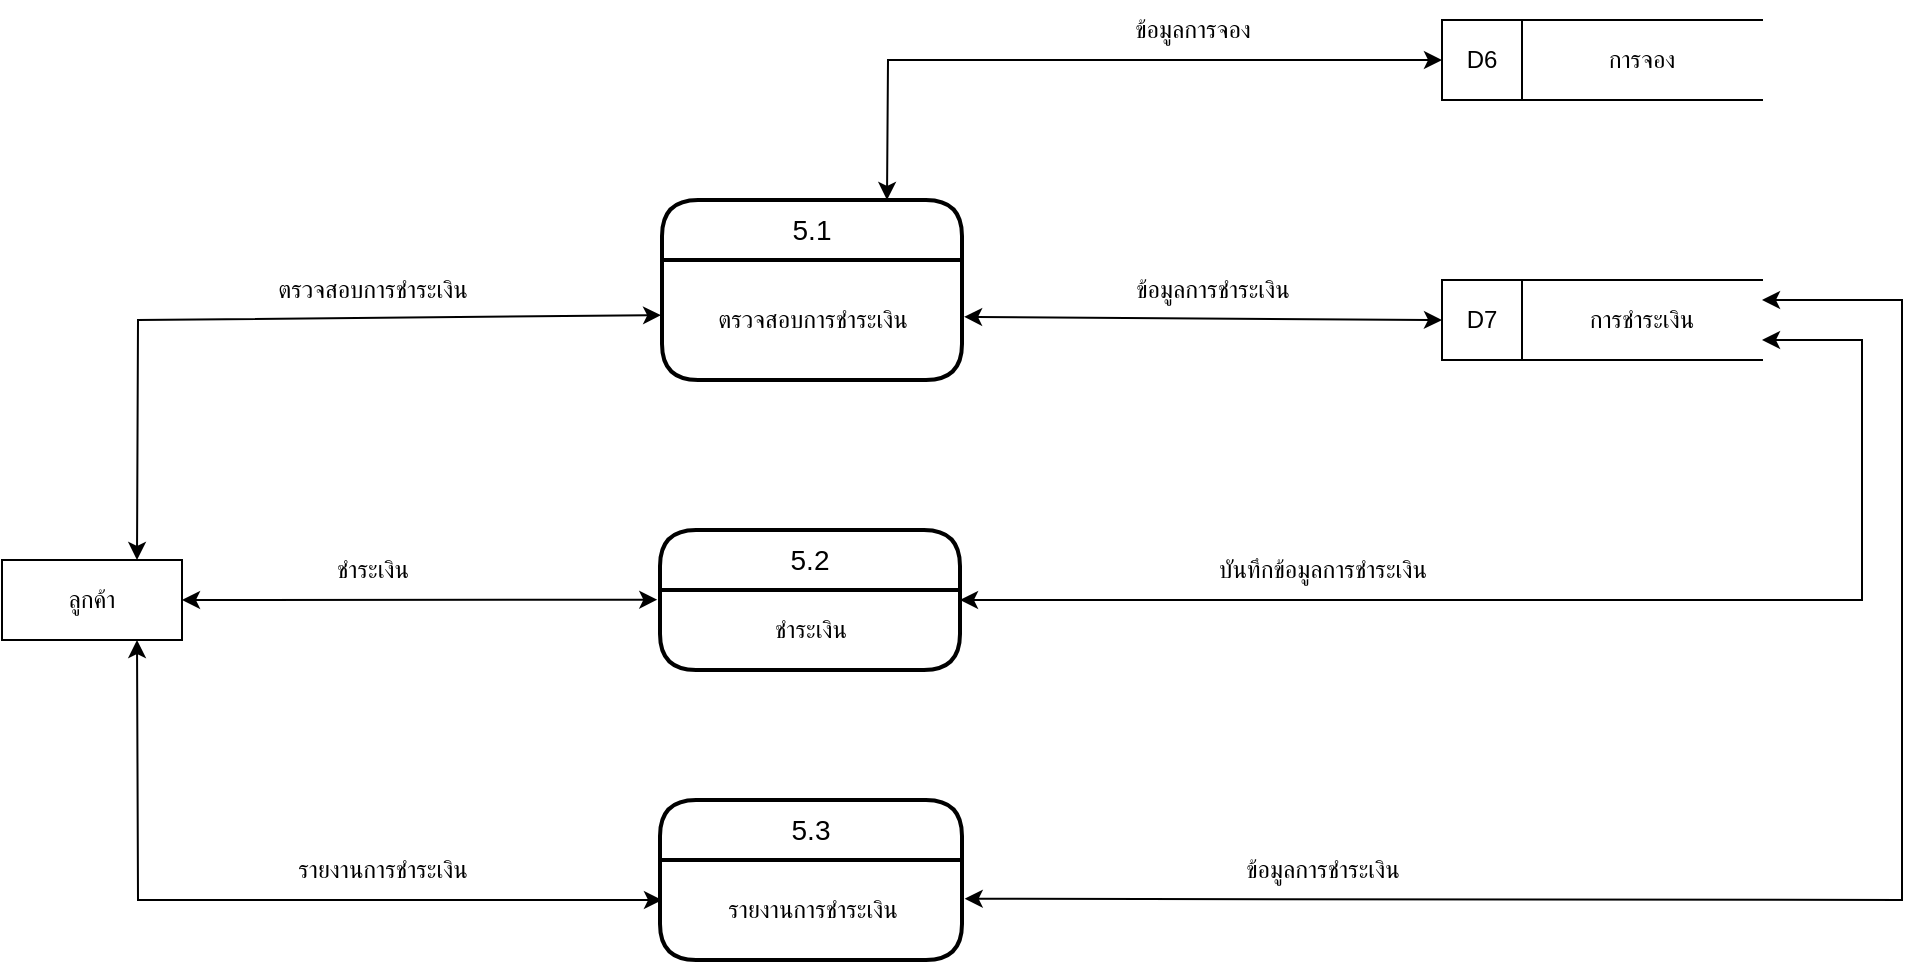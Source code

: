 <mxfile version="26.0.8">
  <diagram name="Page-1" id="tQplu0thq75aF5nJ_yX1">
    <mxGraphModel dx="1050" dy="557" grid="1" gridSize="10" guides="1" tooltips="1" connect="1" arrows="1" fold="1" page="1" pageScale="1" pageWidth="827" pageHeight="1169" math="0" shadow="0">
      <root>
        <mxCell id="0" />
        <mxCell id="1" parent="0" />
        <mxCell id="_QhiJ-uPXnZy_xrMr6Tn-1" value="ลูกค้า" style="rounded=0;whiteSpace=wrap;html=1;" vertex="1" parent="1">
          <mxGeometry x="10" y="370" width="90" height="40" as="geometry" />
        </mxCell>
        <mxCell id="_QhiJ-uPXnZy_xrMr6Tn-2" value="5.1" style="swimlane;childLayout=stackLayout;horizontal=1;startSize=30;horizontalStack=0;rounded=1;fontSize=14;fontStyle=0;strokeWidth=2;resizeParent=0;resizeLast=1;shadow=0;dashed=0;align=center;arcSize=20;whiteSpace=wrap;html=1;swimlaneLine=1;glass=0;" vertex="1" parent="1">
          <mxGeometry x="340" y="190" width="150" height="90" as="geometry" />
        </mxCell>
        <mxCell id="_QhiJ-uPXnZy_xrMr6Tn-3" value="ตรวจสอบการชำระเงิน" style="text;html=1;align=center;verticalAlign=middle;resizable=0;points=[];autosize=1;strokeColor=none;fillColor=none;" vertex="1" parent="_QhiJ-uPXnZy_xrMr6Tn-2">
          <mxGeometry y="30" width="150" height="60" as="geometry" />
        </mxCell>
        <mxCell id="_QhiJ-uPXnZy_xrMr6Tn-4" value="5.2" style="swimlane;childLayout=stackLayout;horizontal=1;startSize=30;horizontalStack=0;rounded=1;fontSize=14;fontStyle=0;strokeWidth=2;resizeParent=0;resizeLast=1;shadow=0;dashed=0;align=center;arcSize=20;whiteSpace=wrap;html=1;swimlaneLine=1;glass=0;" vertex="1" parent="1">
          <mxGeometry x="339" y="355" width="150" height="70" as="geometry" />
        </mxCell>
        <mxCell id="_QhiJ-uPXnZy_xrMr6Tn-5" value="ชำระเงิน" style="text;html=1;align=center;verticalAlign=middle;resizable=0;points=[];autosize=1;strokeColor=none;fillColor=none;" vertex="1" parent="_QhiJ-uPXnZy_xrMr6Tn-4">
          <mxGeometry y="30" width="150" height="40" as="geometry" />
        </mxCell>
        <mxCell id="_QhiJ-uPXnZy_xrMr6Tn-6" value="การชำระเงิน" style="shape=partialRectangle;whiteSpace=wrap;html=1;left=0;right=0;fillColor=none;" vertex="1" parent="1">
          <mxGeometry x="770" y="230" width="120" height="40" as="geometry" />
        </mxCell>
        <mxCell id="_QhiJ-uPXnZy_xrMr6Tn-7" value="D7" style="rounded=0;whiteSpace=wrap;html=1;" vertex="1" parent="1">
          <mxGeometry x="730" y="230" width="40" height="40" as="geometry" />
        </mxCell>
        <mxCell id="_QhiJ-uPXnZy_xrMr6Tn-10" value="" style="endArrow=classic;startArrow=classic;html=1;rounded=0;exitX=0.75;exitY=0;exitDx=0;exitDy=0;entryX=-0.003;entryY=0.46;entryDx=0;entryDy=0;entryPerimeter=0;" edge="1" parent="1" source="_QhiJ-uPXnZy_xrMr6Tn-1" target="_QhiJ-uPXnZy_xrMr6Tn-3">
          <mxGeometry width="50" height="50" relative="1" as="geometry">
            <mxPoint x="400" y="290" as="sourcePoint" />
            <mxPoint x="450" y="240" as="targetPoint" />
            <Array as="points">
              <mxPoint x="78" y="250" />
            </Array>
          </mxGeometry>
        </mxCell>
        <mxCell id="_QhiJ-uPXnZy_xrMr6Tn-11" value="ตรวจสอบการชำระเงิน" style="text;html=1;align=center;verticalAlign=middle;resizable=0;points=[];autosize=1;strokeColor=none;fillColor=none;" vertex="1" parent="1">
          <mxGeometry x="130" y="220" width="130" height="30" as="geometry" />
        </mxCell>
        <mxCell id="_QhiJ-uPXnZy_xrMr6Tn-12" value="" style="endArrow=classic;startArrow=classic;html=1;rounded=0;exitX=1.007;exitY=0.474;exitDx=0;exitDy=0;exitPerimeter=0;entryX=0;entryY=0.5;entryDx=0;entryDy=0;" edge="1" parent="1" source="_QhiJ-uPXnZy_xrMr6Tn-3" target="_QhiJ-uPXnZy_xrMr6Tn-7">
          <mxGeometry width="50" height="50" relative="1" as="geometry">
            <mxPoint x="430" y="350" as="sourcePoint" />
            <mxPoint x="480" y="300" as="targetPoint" />
          </mxGeometry>
        </mxCell>
        <mxCell id="_QhiJ-uPXnZy_xrMr6Tn-13" value="การจอง" style="shape=partialRectangle;whiteSpace=wrap;html=1;left=0;right=0;fillColor=none;" vertex="1" parent="1">
          <mxGeometry x="770" y="100" width="120" height="40" as="geometry" />
        </mxCell>
        <mxCell id="_QhiJ-uPXnZy_xrMr6Tn-14" value="D6" style="rounded=0;whiteSpace=wrap;html=1;" vertex="1" parent="1">
          <mxGeometry x="730" y="100" width="40" height="40" as="geometry" />
        </mxCell>
        <mxCell id="_QhiJ-uPXnZy_xrMr6Tn-15" value="" style="endArrow=classic;startArrow=classic;html=1;rounded=0;entryX=0;entryY=0.5;entryDx=0;entryDy=0;exitX=0.75;exitY=0;exitDx=0;exitDy=0;" edge="1" parent="1" source="_QhiJ-uPXnZy_xrMr6Tn-2" target="_QhiJ-uPXnZy_xrMr6Tn-14">
          <mxGeometry width="50" height="50" relative="1" as="geometry">
            <mxPoint x="460" y="190" as="sourcePoint" />
            <mxPoint x="510" y="140" as="targetPoint" />
            <Array as="points">
              <mxPoint x="453" y="120" />
            </Array>
          </mxGeometry>
        </mxCell>
        <mxCell id="_QhiJ-uPXnZy_xrMr6Tn-16" value="ข้อมูลการจอง" style="text;html=1;align=center;verticalAlign=middle;resizable=0;points=[];autosize=1;strokeColor=none;fillColor=none;" vertex="1" parent="1">
          <mxGeometry x="560" y="90" width="90" height="30" as="geometry" />
        </mxCell>
        <mxCell id="_QhiJ-uPXnZy_xrMr6Tn-17" value="ข้อมูลการชำระเงิน" style="text;html=1;align=center;verticalAlign=middle;resizable=0;points=[];autosize=1;strokeColor=none;fillColor=none;" vertex="1" parent="1">
          <mxGeometry x="560" y="220" width="110" height="30" as="geometry" />
        </mxCell>
        <mxCell id="_QhiJ-uPXnZy_xrMr6Tn-18" value="" style="endArrow=classic;startArrow=classic;html=1;rounded=0;exitX=1;exitY=0.5;exitDx=0;exitDy=0;entryX=-0.009;entryY=0.121;entryDx=0;entryDy=0;entryPerimeter=0;" edge="1" parent="1" source="_QhiJ-uPXnZy_xrMr6Tn-1" target="_QhiJ-uPXnZy_xrMr6Tn-5">
          <mxGeometry width="50" height="50" relative="1" as="geometry">
            <mxPoint x="460" y="420" as="sourcePoint" />
            <mxPoint x="330" y="390" as="targetPoint" />
          </mxGeometry>
        </mxCell>
        <mxCell id="_QhiJ-uPXnZy_xrMr6Tn-19" value="ชำระเงิน" style="text;html=1;align=center;verticalAlign=middle;resizable=0;points=[];autosize=1;strokeColor=none;fillColor=none;" vertex="1" parent="1">
          <mxGeometry x="165" y="360" width="60" height="30" as="geometry" />
        </mxCell>
        <mxCell id="_QhiJ-uPXnZy_xrMr6Tn-20" value="" style="endArrow=classic;startArrow=classic;html=1;rounded=0;exitX=1;exitY=0.5;exitDx=0;exitDy=0;entryX=1;entryY=0.75;entryDx=0;entryDy=0;" edge="1" parent="1" source="_QhiJ-uPXnZy_xrMr6Tn-4" target="_QhiJ-uPXnZy_xrMr6Tn-6">
          <mxGeometry width="50" height="50" relative="1" as="geometry">
            <mxPoint x="530" y="400" as="sourcePoint" />
            <mxPoint x="890" y="250" as="targetPoint" />
            <Array as="points">
              <mxPoint x="940" y="390" />
              <mxPoint x="940" y="260" />
            </Array>
          </mxGeometry>
        </mxCell>
        <mxCell id="_QhiJ-uPXnZy_xrMr6Tn-21" value="บันทึกข้อมูลการชำระเงิน" style="text;html=1;align=center;verticalAlign=middle;resizable=0;points=[];autosize=1;strokeColor=none;fillColor=none;" vertex="1" parent="1">
          <mxGeometry x="600" y="360" width="140" height="30" as="geometry" />
        </mxCell>
        <mxCell id="_QhiJ-uPXnZy_xrMr6Tn-22" value="5.3" style="swimlane;childLayout=stackLayout;horizontal=1;startSize=30;horizontalStack=0;rounded=1;fontSize=14;fontStyle=0;strokeWidth=2;resizeParent=0;resizeLast=1;shadow=0;dashed=0;align=center;arcSize=20;whiteSpace=wrap;html=1;swimlaneLine=1;glass=0;" vertex="1" parent="1">
          <mxGeometry x="339" y="490" width="151" height="80" as="geometry" />
        </mxCell>
        <mxCell id="_QhiJ-uPXnZy_xrMr6Tn-23" value="รายงานการชำระเงิน" style="text;html=1;align=center;verticalAlign=middle;resizable=0;points=[];autosize=1;strokeColor=none;fillColor=none;" vertex="1" parent="_QhiJ-uPXnZy_xrMr6Tn-22">
          <mxGeometry y="30" width="151" height="50" as="geometry" />
        </mxCell>
        <mxCell id="_QhiJ-uPXnZy_xrMr6Tn-24" value="" style="endArrow=classic;startArrow=classic;html=1;rounded=0;exitX=0.75;exitY=1;exitDx=0;exitDy=0;" edge="1" parent="1" source="_QhiJ-uPXnZy_xrMr6Tn-1">
          <mxGeometry width="50" height="50" relative="1" as="geometry">
            <mxPoint x="400" y="440" as="sourcePoint" />
            <mxPoint x="340" y="540" as="targetPoint" />
            <Array as="points">
              <mxPoint x="78" y="540" />
            </Array>
          </mxGeometry>
        </mxCell>
        <mxCell id="_QhiJ-uPXnZy_xrMr6Tn-25" value="" style="endArrow=classic;startArrow=classic;html=1;rounded=0;exitX=1.009;exitY=0.387;exitDx=0;exitDy=0;exitPerimeter=0;entryX=1;entryY=0.25;entryDx=0;entryDy=0;" edge="1" parent="1" source="_QhiJ-uPXnZy_xrMr6Tn-23" target="_QhiJ-uPXnZy_xrMr6Tn-6">
          <mxGeometry width="50" height="50" relative="1" as="geometry">
            <mxPoint x="400" y="440" as="sourcePoint" />
            <mxPoint x="450" y="390" as="targetPoint" />
            <Array as="points">
              <mxPoint x="960" y="540" />
              <mxPoint x="960" y="240" />
            </Array>
          </mxGeometry>
        </mxCell>
        <mxCell id="_QhiJ-uPXnZy_xrMr6Tn-27" value="รายงานการชำระเงิน" style="text;html=1;align=center;verticalAlign=middle;resizable=0;points=[];autosize=1;strokeColor=none;fillColor=none;" vertex="1" parent="1">
          <mxGeometry x="140" y="510" width="120" height="30" as="geometry" />
        </mxCell>
        <mxCell id="_QhiJ-uPXnZy_xrMr6Tn-28" value="ข้อมูลการชำระเงิน" style="text;html=1;align=center;verticalAlign=middle;resizable=0;points=[];autosize=1;strokeColor=none;fillColor=none;" vertex="1" parent="1">
          <mxGeometry x="615" y="510" width="110" height="30" as="geometry" />
        </mxCell>
      </root>
    </mxGraphModel>
  </diagram>
</mxfile>
